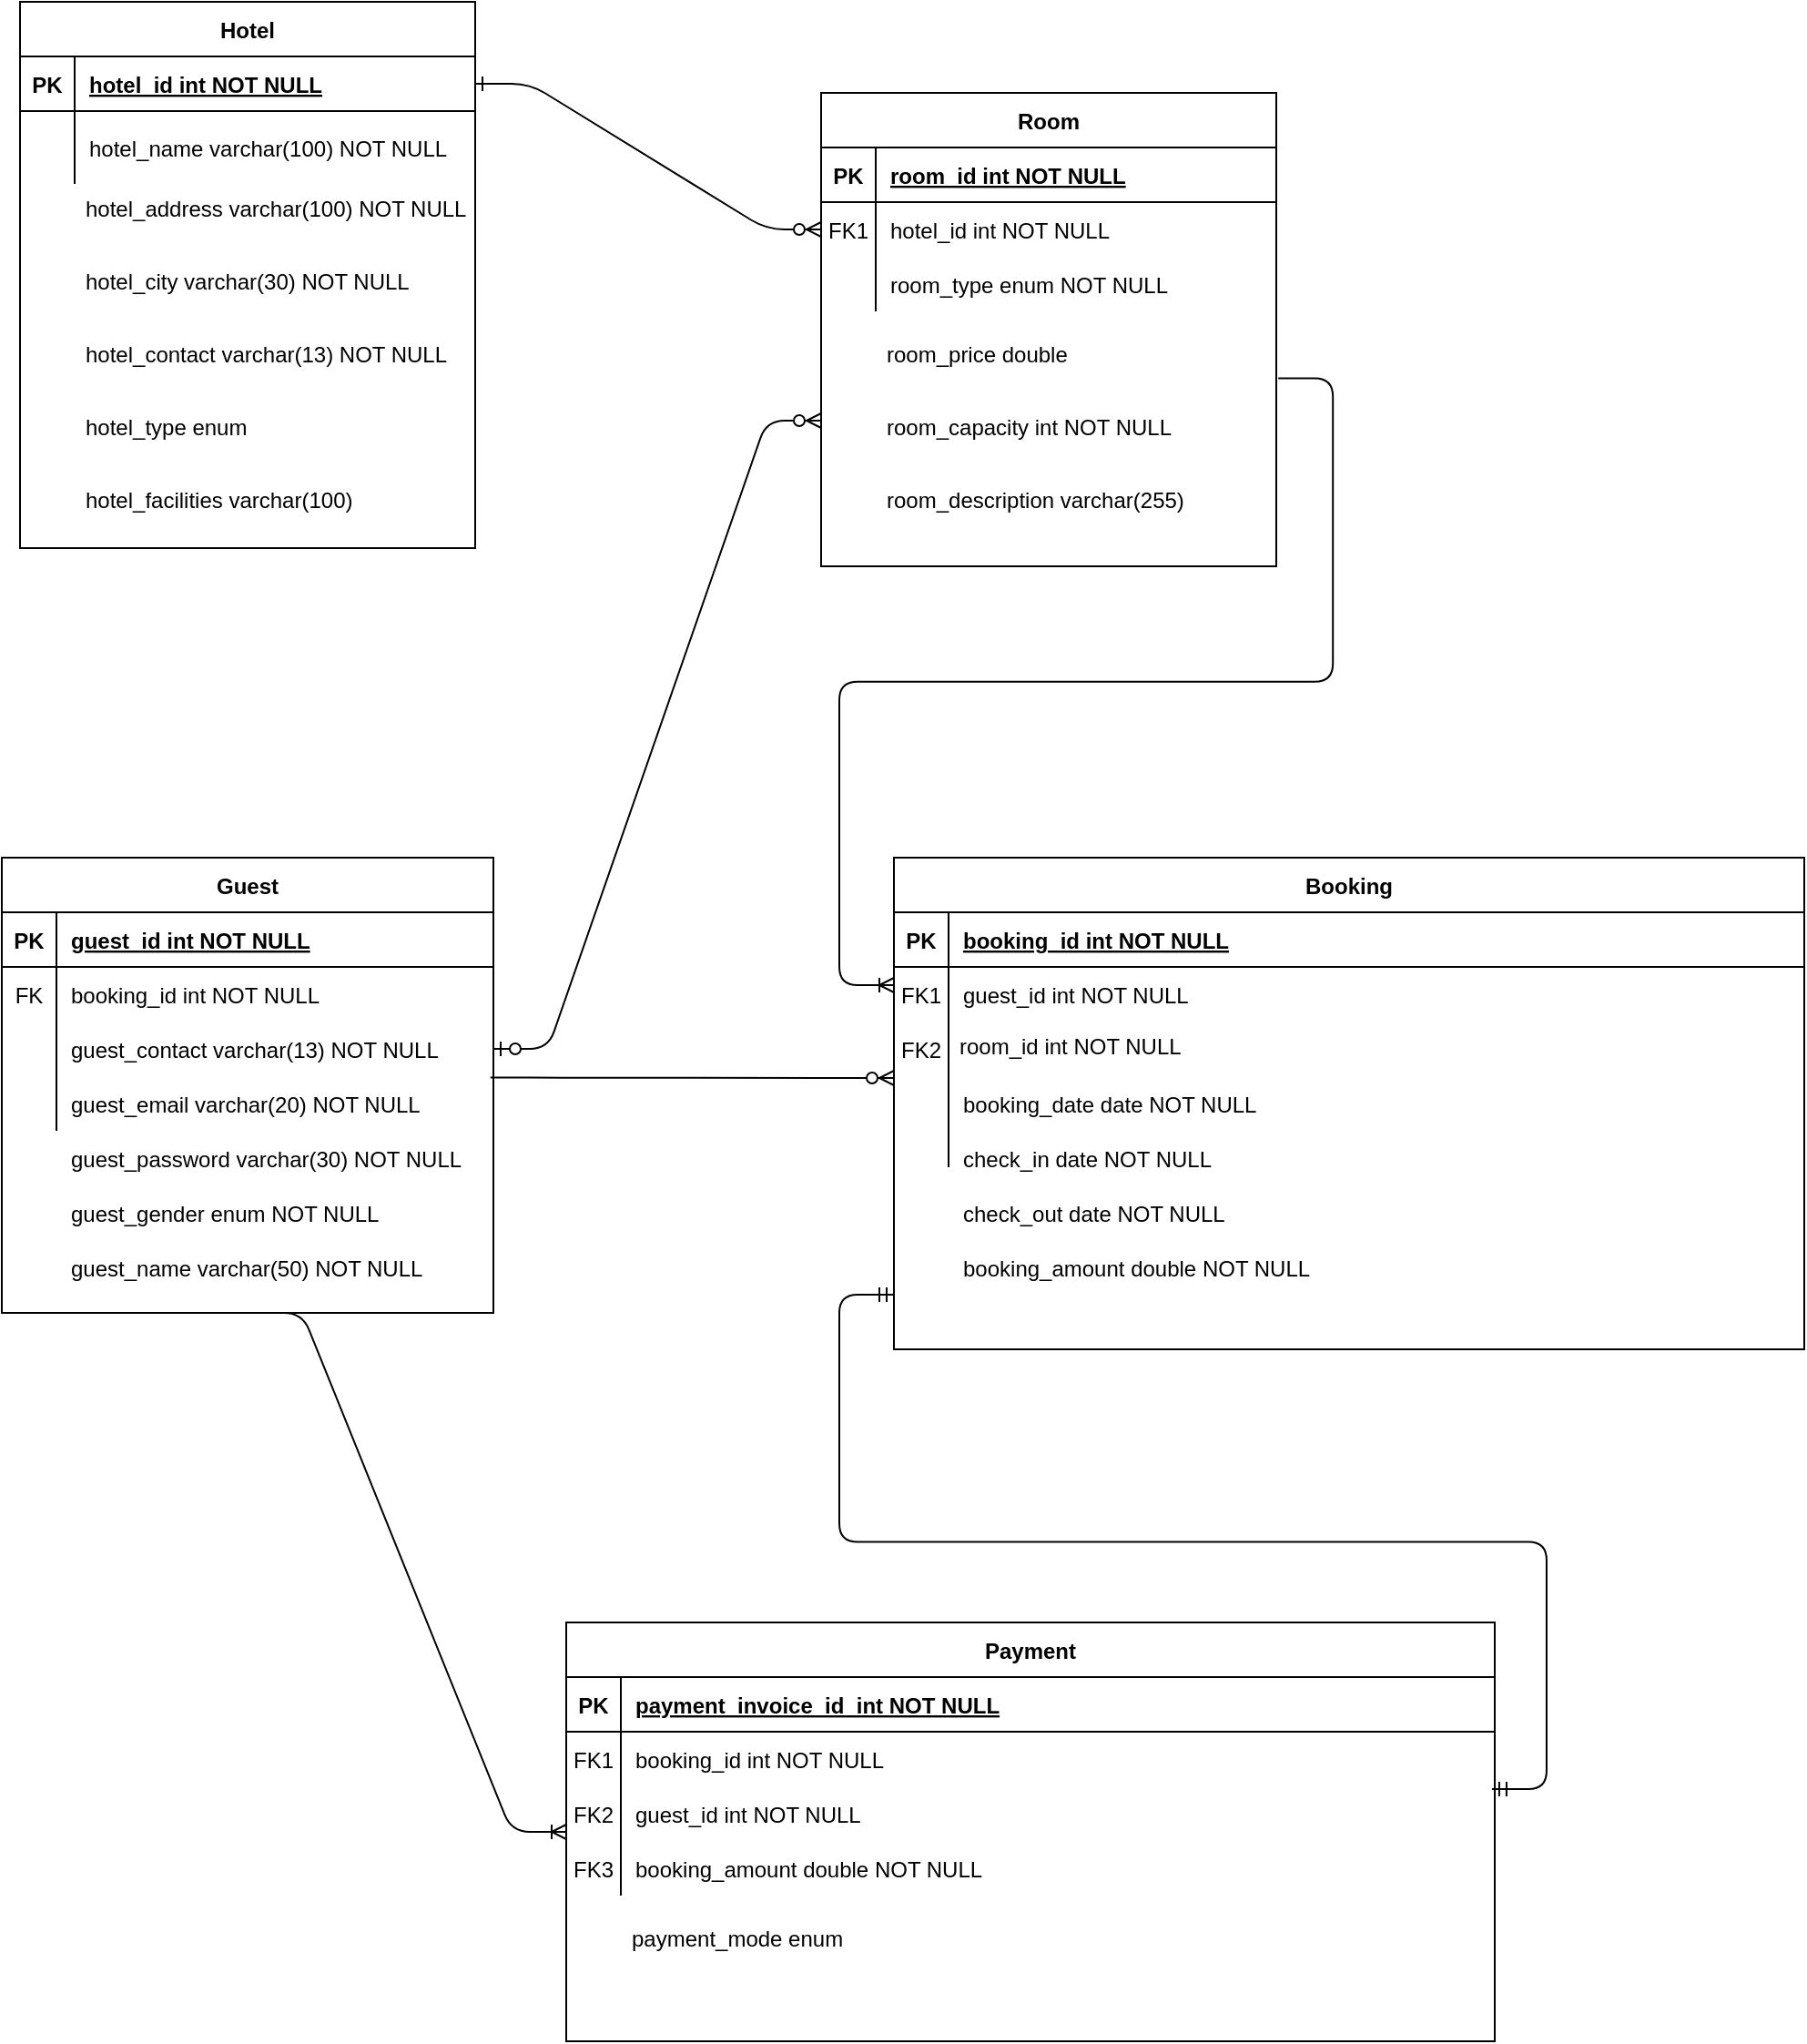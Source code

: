 <mxfile version="15.0.2" type="device"><diagram id="R2lEEEUBdFMjLlhIrx00" name="Page-1"><mxGraphModel dx="1038" dy="532" grid="1" gridSize="10" guides="1" tooltips="1" connect="1" arrows="1" fold="1" page="1" pageScale="1" pageWidth="850" pageHeight="1100" math="0" shadow="0" extFonts="Permanent Marker^https://fonts.googleapis.com/css?family=Permanent+Marker"><root><mxCell id="0"/><mxCell id="1" parent="0"/><mxCell id="C-vyLk0tnHw3VtMMgP7b-1" value="" style="edgeStyle=entityRelationEdgeStyle;endArrow=ERzeroToMany;startArrow=ERone;endFill=1;startFill=0;" parent="1" source="C-vyLk0tnHw3VtMMgP7b-24" target="C-vyLk0tnHw3VtMMgP7b-6" edge="1"><mxGeometry width="100" height="100" relative="1" as="geometry"><mxPoint x="340" y="720" as="sourcePoint"/><mxPoint x="440" y="620" as="targetPoint"/></mxGeometry></mxCell><mxCell id="C-vyLk0tnHw3VtMMgP7b-2" value="Room" style="shape=table;startSize=30;container=1;collapsible=1;childLayout=tableLayout;fixedRows=1;rowLines=0;fontStyle=1;align=center;resizeLast=1;" parent="1" vertex="1"><mxGeometry x="450" y="120" width="250" height="260" as="geometry"/></mxCell><mxCell id="C-vyLk0tnHw3VtMMgP7b-3" value="" style="shape=partialRectangle;collapsible=0;dropTarget=0;pointerEvents=0;fillColor=none;points=[[0,0.5],[1,0.5]];portConstraint=eastwest;top=0;left=0;right=0;bottom=1;" parent="C-vyLk0tnHw3VtMMgP7b-2" vertex="1"><mxGeometry y="30" width="250" height="30" as="geometry"/></mxCell><mxCell id="C-vyLk0tnHw3VtMMgP7b-4" value="PK" style="shape=partialRectangle;overflow=hidden;connectable=0;fillColor=none;top=0;left=0;bottom=0;right=0;fontStyle=1;" parent="C-vyLk0tnHw3VtMMgP7b-3" vertex="1"><mxGeometry width="30" height="30" as="geometry"/></mxCell><mxCell id="C-vyLk0tnHw3VtMMgP7b-5" value="room_id int NOT NULL " style="shape=partialRectangle;overflow=hidden;connectable=0;fillColor=none;top=0;left=0;bottom=0;right=0;align=left;spacingLeft=6;fontStyle=5;" parent="C-vyLk0tnHw3VtMMgP7b-3" vertex="1"><mxGeometry x="30" width="220" height="30" as="geometry"/></mxCell><mxCell id="C-vyLk0tnHw3VtMMgP7b-6" value="" style="shape=partialRectangle;collapsible=0;dropTarget=0;pointerEvents=0;fillColor=none;points=[[0,0.5],[1,0.5]];portConstraint=eastwest;top=0;left=0;right=0;bottom=0;" parent="C-vyLk0tnHw3VtMMgP7b-2" vertex="1"><mxGeometry y="60" width="250" height="30" as="geometry"/></mxCell><mxCell id="C-vyLk0tnHw3VtMMgP7b-7" value="FK1" style="shape=partialRectangle;overflow=hidden;connectable=0;fillColor=none;top=0;left=0;bottom=0;right=0;" parent="C-vyLk0tnHw3VtMMgP7b-6" vertex="1"><mxGeometry width="30" height="30" as="geometry"/></mxCell><mxCell id="C-vyLk0tnHw3VtMMgP7b-8" value="hotel_id int NOT NULL" style="shape=partialRectangle;overflow=hidden;connectable=0;fillColor=none;top=0;left=0;bottom=0;right=0;align=left;spacingLeft=6;" parent="C-vyLk0tnHw3VtMMgP7b-6" vertex="1"><mxGeometry x="30" width="220" height="30" as="geometry"/></mxCell><mxCell id="C-vyLk0tnHw3VtMMgP7b-9" value="" style="shape=partialRectangle;collapsible=0;dropTarget=0;pointerEvents=0;fillColor=none;points=[[0,0.5],[1,0.5]];portConstraint=eastwest;top=0;left=0;right=0;bottom=0;" parent="C-vyLk0tnHw3VtMMgP7b-2" vertex="1"><mxGeometry y="90" width="250" height="30" as="geometry"/></mxCell><mxCell id="C-vyLk0tnHw3VtMMgP7b-10" value="" style="shape=partialRectangle;overflow=hidden;connectable=0;fillColor=none;top=0;left=0;bottom=0;right=0;" parent="C-vyLk0tnHw3VtMMgP7b-9" vertex="1"><mxGeometry width="30" height="30" as="geometry"/></mxCell><mxCell id="C-vyLk0tnHw3VtMMgP7b-11" value="room_type enum NOT NULL" style="shape=partialRectangle;overflow=hidden;connectable=0;fillColor=none;top=0;left=0;bottom=0;right=0;align=left;spacingLeft=6;" parent="C-vyLk0tnHw3VtMMgP7b-9" vertex="1"><mxGeometry x="30" width="220" height="30" as="geometry"/></mxCell><mxCell id="C-vyLk0tnHw3VtMMgP7b-23" value="Hotel" style="shape=table;startSize=30;container=1;collapsible=1;childLayout=tableLayout;fixedRows=1;rowLines=0;fontStyle=1;align=center;resizeLast=1;" parent="1" vertex="1"><mxGeometry x="10" y="70" width="250" height="300" as="geometry"/></mxCell><mxCell id="C-vyLk0tnHw3VtMMgP7b-24" value="" style="shape=partialRectangle;collapsible=0;dropTarget=0;pointerEvents=0;fillColor=none;points=[[0,0.5],[1,0.5]];portConstraint=eastwest;top=0;left=0;right=0;bottom=1;" parent="C-vyLk0tnHw3VtMMgP7b-23" vertex="1"><mxGeometry y="30" width="250" height="30" as="geometry"/></mxCell><mxCell id="C-vyLk0tnHw3VtMMgP7b-25" value="PK" style="shape=partialRectangle;overflow=hidden;connectable=0;fillColor=none;top=0;left=0;bottom=0;right=0;fontStyle=1;" parent="C-vyLk0tnHw3VtMMgP7b-24" vertex="1"><mxGeometry width="30" height="30" as="geometry"/></mxCell><mxCell id="C-vyLk0tnHw3VtMMgP7b-26" value="hotel_id int NOT NULL " style="shape=partialRectangle;overflow=hidden;connectable=0;fillColor=none;top=0;left=0;bottom=0;right=0;align=left;spacingLeft=6;fontStyle=5;" parent="C-vyLk0tnHw3VtMMgP7b-24" vertex="1"><mxGeometry x="30" width="220" height="30" as="geometry"/></mxCell><mxCell id="C-vyLk0tnHw3VtMMgP7b-27" value="" style="shape=partialRectangle;collapsible=0;dropTarget=0;pointerEvents=0;fillColor=none;points=[[0,0.5],[1,0.5]];portConstraint=eastwest;top=0;left=0;right=0;bottom=0;" parent="C-vyLk0tnHw3VtMMgP7b-23" vertex="1"><mxGeometry y="60" width="250" height="40" as="geometry"/></mxCell><mxCell id="C-vyLk0tnHw3VtMMgP7b-28" value="" style="shape=partialRectangle;overflow=hidden;connectable=0;fillColor=none;top=0;left=0;bottom=0;right=0;" parent="C-vyLk0tnHw3VtMMgP7b-27" vertex="1"><mxGeometry width="30" height="40" as="geometry"/></mxCell><mxCell id="C-vyLk0tnHw3VtMMgP7b-29" value="hotel_name varchar(100) NOT NULL" style="shape=partialRectangle;overflow=hidden;connectable=0;fillColor=none;top=0;left=0;bottom=0;right=0;align=left;spacingLeft=6;" parent="C-vyLk0tnHw3VtMMgP7b-27" vertex="1"><mxGeometry x="30" width="220" height="40" as="geometry"/></mxCell><mxCell id="DEWNDJFuzzE-hr1ErIbg-2" value="hotel_address varchar(100) NOT NULL" style="text;strokeColor=none;fillColor=none;spacingLeft=4;spacingRight=4;overflow=hidden;rotatable=0;points=[[0,0.5],[1,0.5]];portConstraint=eastwest;fontSize=12;" parent="1" vertex="1"><mxGeometry x="40" y="170" width="220" height="30" as="geometry"/></mxCell><mxCell id="DEWNDJFuzzE-hr1ErIbg-3" value="hotel_city varchar(30) NOT NULL" style="text;strokeColor=none;fillColor=none;spacingLeft=4;spacingRight=4;overflow=hidden;rotatable=0;points=[[0,0.5],[1,0.5]];portConstraint=eastwest;fontSize=12;" parent="1" vertex="1"><mxGeometry x="40" y="210" width="220" height="30" as="geometry"/></mxCell><mxCell id="DEWNDJFuzzE-hr1ErIbg-4" value="hotel_contact varchar(13) NOT NULL " style="text;strokeColor=none;fillColor=none;spacingLeft=4;spacingRight=4;overflow=hidden;rotatable=0;points=[[0,0.5],[1,0.5]];portConstraint=eastwest;fontSize=12;" parent="1" vertex="1"><mxGeometry x="40" y="250" width="220" height="30" as="geometry"/></mxCell><mxCell id="DEWNDJFuzzE-hr1ErIbg-5" value="hotel_type enum" style="text;strokeColor=none;fillColor=none;spacingLeft=4;spacingRight=4;overflow=hidden;rotatable=0;points=[[0,0.5],[1,0.5]];portConstraint=eastwest;fontSize=12;" parent="1" vertex="1"><mxGeometry x="40" y="290" width="210" height="30" as="geometry"/></mxCell><mxCell id="DEWNDJFuzzE-hr1ErIbg-6" value="hotel_facilities varchar(100)" style="text;strokeColor=none;fillColor=none;spacingLeft=4;spacingRight=4;overflow=hidden;rotatable=0;points=[[0,0.5],[1,0.5]];portConstraint=eastwest;fontSize=12;" parent="1" vertex="1"><mxGeometry x="40" y="330" width="220" height="30" as="geometry"/></mxCell><mxCell id="DEWNDJFuzzE-hr1ErIbg-7" value="room_price double" style="text;strokeColor=none;fillColor=none;spacingLeft=4;spacingRight=4;overflow=hidden;rotatable=0;points=[[0,0.5],[1,0.5]];portConstraint=eastwest;fontSize=12;" parent="1" vertex="1"><mxGeometry x="480" y="250" width="220" height="30" as="geometry"/></mxCell><mxCell id="DEWNDJFuzzE-hr1ErIbg-8" value="room_capacity int NOT NULL" style="text;strokeColor=none;fillColor=none;spacingLeft=4;spacingRight=4;overflow=hidden;rotatable=0;points=[[0,0.5],[1,0.5]];portConstraint=eastwest;fontSize=12;" parent="1" vertex="1"><mxGeometry x="480" y="290" width="220" height="30" as="geometry"/></mxCell><mxCell id="DEWNDJFuzzE-hr1ErIbg-9" value="room_description varchar(255)" style="text;strokeColor=none;fillColor=none;spacingLeft=4;spacingRight=4;overflow=hidden;rotatable=0;points=[[0,0.5],[1,0.5]];portConstraint=eastwest;fontSize=12;" parent="1" vertex="1"><mxGeometry x="480" y="330" width="220" height="30" as="geometry"/></mxCell><mxCell id="DEWNDJFuzzE-hr1ErIbg-10" value="Guest" style="shape=table;startSize=30;container=1;collapsible=1;childLayout=tableLayout;fixedRows=1;rowLines=0;fontStyle=1;align=center;resizeLast=1;" parent="1" vertex="1"><mxGeometry y="540" width="270" height="250" as="geometry"/></mxCell><mxCell id="DEWNDJFuzzE-hr1ErIbg-11" value="" style="shape=partialRectangle;collapsible=0;dropTarget=0;pointerEvents=0;fillColor=none;top=0;left=0;bottom=1;right=0;points=[[0,0.5],[1,0.5]];portConstraint=eastwest;" parent="DEWNDJFuzzE-hr1ErIbg-10" vertex="1"><mxGeometry y="30" width="270" height="30" as="geometry"/></mxCell><mxCell id="DEWNDJFuzzE-hr1ErIbg-12" value="PK" style="shape=partialRectangle;connectable=0;fillColor=none;top=0;left=0;bottom=0;right=0;fontStyle=1;overflow=hidden;" parent="DEWNDJFuzzE-hr1ErIbg-11" vertex="1"><mxGeometry width="30" height="30" as="geometry"/></mxCell><mxCell id="DEWNDJFuzzE-hr1ErIbg-13" value="guest_id int NOT NULL" style="shape=partialRectangle;connectable=0;fillColor=none;top=0;left=0;bottom=0;right=0;align=left;spacingLeft=6;fontStyle=5;overflow=hidden;" parent="DEWNDJFuzzE-hr1ErIbg-11" vertex="1"><mxGeometry x="30" width="240" height="30" as="geometry"/></mxCell><mxCell id="DEWNDJFuzzE-hr1ErIbg-14" value="" style="shape=partialRectangle;collapsible=0;dropTarget=0;pointerEvents=0;fillColor=none;top=0;left=0;bottom=0;right=0;points=[[0,0.5],[1,0.5]];portConstraint=eastwest;" parent="DEWNDJFuzzE-hr1ErIbg-10" vertex="1"><mxGeometry y="60" width="270" height="30" as="geometry"/></mxCell><mxCell id="DEWNDJFuzzE-hr1ErIbg-15" value="FK" style="shape=partialRectangle;connectable=0;fillColor=none;top=0;left=0;bottom=0;right=0;editable=1;overflow=hidden;" parent="DEWNDJFuzzE-hr1ErIbg-14" vertex="1"><mxGeometry width="30" height="30" as="geometry"/></mxCell><mxCell id="DEWNDJFuzzE-hr1ErIbg-16" value="booking_id int NOT NULL" style="shape=partialRectangle;connectable=0;fillColor=none;top=0;left=0;bottom=0;right=0;align=left;spacingLeft=6;overflow=hidden;" parent="DEWNDJFuzzE-hr1ErIbg-14" vertex="1"><mxGeometry x="30" width="240" height="30" as="geometry"/></mxCell><mxCell id="DEWNDJFuzzE-hr1ErIbg-17" value="" style="shape=partialRectangle;collapsible=0;dropTarget=0;pointerEvents=0;fillColor=none;top=0;left=0;bottom=0;right=0;points=[[0,0.5],[1,0.5]];portConstraint=eastwest;" parent="DEWNDJFuzzE-hr1ErIbg-10" vertex="1"><mxGeometry y="90" width="270" height="30" as="geometry"/></mxCell><mxCell id="DEWNDJFuzzE-hr1ErIbg-18" value="" style="shape=partialRectangle;connectable=0;fillColor=none;top=0;left=0;bottom=0;right=0;editable=1;overflow=hidden;" parent="DEWNDJFuzzE-hr1ErIbg-17" vertex="1"><mxGeometry width="30" height="30" as="geometry"/></mxCell><mxCell id="DEWNDJFuzzE-hr1ErIbg-19" value="guest_contact varchar(13) NOT NULL" style="shape=partialRectangle;connectable=0;fillColor=none;top=0;left=0;bottom=0;right=0;align=left;spacingLeft=6;overflow=hidden;" parent="DEWNDJFuzzE-hr1ErIbg-17" vertex="1"><mxGeometry x="30" width="240" height="30" as="geometry"/></mxCell><mxCell id="DEWNDJFuzzE-hr1ErIbg-20" value="" style="shape=partialRectangle;collapsible=0;dropTarget=0;pointerEvents=0;fillColor=none;top=0;left=0;bottom=0;right=0;points=[[0,0.5],[1,0.5]];portConstraint=eastwest;" parent="DEWNDJFuzzE-hr1ErIbg-10" vertex="1"><mxGeometry y="120" width="270" height="30" as="geometry"/></mxCell><mxCell id="DEWNDJFuzzE-hr1ErIbg-21" value="" style="shape=partialRectangle;connectable=0;fillColor=none;top=0;left=0;bottom=0;right=0;editable=1;overflow=hidden;" parent="DEWNDJFuzzE-hr1ErIbg-20" vertex="1"><mxGeometry width="30" height="30" as="geometry"/></mxCell><mxCell id="DEWNDJFuzzE-hr1ErIbg-22" value="guest_email varchar(20) NOT NULL" style="shape=partialRectangle;connectable=0;fillColor=none;top=0;left=0;bottom=0;right=0;align=left;spacingLeft=6;overflow=hidden;" parent="DEWNDJFuzzE-hr1ErIbg-20" vertex="1"><mxGeometry x="30" width="240" height="30" as="geometry"/></mxCell><mxCell id="DEWNDJFuzzE-hr1ErIbg-23" value="guest_password varchar(30) NOT NULL" style="shape=partialRectangle;connectable=0;fillColor=none;top=0;left=0;bottom=0;right=0;align=left;spacingLeft=6;overflow=hidden;" parent="1" vertex="1"><mxGeometry x="30" y="690" width="240" height="30" as="geometry"/></mxCell><mxCell id="DEWNDJFuzzE-hr1ErIbg-24" value="guest_gender enum NOT NULL" style="shape=partialRectangle;connectable=0;fillColor=none;top=0;left=0;bottom=0;right=0;align=left;spacingLeft=6;overflow=hidden;" parent="1" vertex="1"><mxGeometry x="30" y="720" width="240" height="30" as="geometry"/></mxCell><mxCell id="DEWNDJFuzzE-hr1ErIbg-25" value="Booking" style="shape=table;startSize=30;container=1;collapsible=1;childLayout=tableLayout;fixedRows=1;rowLines=0;fontStyle=1;align=center;resizeLast=1;" parent="1" vertex="1"><mxGeometry x="490" y="540" width="500" height="270" as="geometry"/></mxCell><mxCell id="DEWNDJFuzzE-hr1ErIbg-26" value="" style="shape=partialRectangle;collapsible=0;dropTarget=0;pointerEvents=0;fillColor=none;top=0;left=0;bottom=1;right=0;points=[[0,0.5],[1,0.5]];portConstraint=eastwest;" parent="DEWNDJFuzzE-hr1ErIbg-25" vertex="1"><mxGeometry y="30" width="500" height="30" as="geometry"/></mxCell><mxCell id="DEWNDJFuzzE-hr1ErIbg-27" value="PK" style="shape=partialRectangle;connectable=0;fillColor=none;top=0;left=0;bottom=0;right=0;fontStyle=1;overflow=hidden;" parent="DEWNDJFuzzE-hr1ErIbg-26" vertex="1"><mxGeometry width="30" height="30" as="geometry"/></mxCell><mxCell id="DEWNDJFuzzE-hr1ErIbg-28" value="booking_id int NOT NULL" style="shape=partialRectangle;connectable=0;fillColor=none;top=0;left=0;bottom=0;right=0;align=left;spacingLeft=6;fontStyle=5;overflow=hidden;" parent="DEWNDJFuzzE-hr1ErIbg-26" vertex="1"><mxGeometry x="30" width="470" height="30" as="geometry"/></mxCell><mxCell id="DEWNDJFuzzE-hr1ErIbg-29" value="" style="shape=partialRectangle;collapsible=0;dropTarget=0;pointerEvents=0;fillColor=none;top=0;left=0;bottom=0;right=0;points=[[0,0.5],[1,0.5]];portConstraint=eastwest;" parent="DEWNDJFuzzE-hr1ErIbg-25" vertex="1"><mxGeometry y="60" width="500" height="30" as="geometry"/></mxCell><mxCell id="DEWNDJFuzzE-hr1ErIbg-30" value="FK1" style="shape=partialRectangle;connectable=0;fillColor=none;top=0;left=0;bottom=0;right=0;editable=1;overflow=hidden;" parent="DEWNDJFuzzE-hr1ErIbg-29" vertex="1"><mxGeometry width="30" height="30" as="geometry"/></mxCell><mxCell id="DEWNDJFuzzE-hr1ErIbg-31" value="" style="shape=partialRectangle;connectable=0;fillColor=none;top=0;left=0;bottom=0;right=0;align=left;spacingLeft=6;overflow=hidden;" parent="DEWNDJFuzzE-hr1ErIbg-29" vertex="1"><mxGeometry x="30" width="470" height="30" as="geometry"/></mxCell><mxCell id="DEWNDJFuzzE-hr1ErIbg-32" value="" style="shape=partialRectangle;collapsible=0;dropTarget=0;pointerEvents=0;fillColor=none;top=0;left=0;bottom=0;right=0;points=[[0,0.5],[1,0.5]];portConstraint=eastwest;" parent="DEWNDJFuzzE-hr1ErIbg-25" vertex="1"><mxGeometry y="90" width="500" height="30" as="geometry"/></mxCell><mxCell id="DEWNDJFuzzE-hr1ErIbg-33" value="FK2" style="shape=partialRectangle;connectable=0;fillColor=none;top=0;left=0;bottom=0;right=0;editable=1;overflow=hidden;" parent="DEWNDJFuzzE-hr1ErIbg-32" vertex="1"><mxGeometry width="30" height="30" as="geometry"/></mxCell><mxCell id="DEWNDJFuzzE-hr1ErIbg-34" value="" style="shape=partialRectangle;connectable=0;fillColor=none;top=0;left=0;bottom=0;right=0;align=left;spacingLeft=6;overflow=hidden;" parent="DEWNDJFuzzE-hr1ErIbg-32" vertex="1"><mxGeometry x="30" width="470" height="30" as="geometry"/></mxCell><mxCell id="DEWNDJFuzzE-hr1ErIbg-35" value="" style="shape=partialRectangle;collapsible=0;dropTarget=0;pointerEvents=0;fillColor=none;top=0;left=0;bottom=0;right=0;points=[[0,0.5],[1,0.5]];portConstraint=eastwest;" parent="DEWNDJFuzzE-hr1ErIbg-25" vertex="1"><mxGeometry y="120" width="500" height="50" as="geometry"/></mxCell><mxCell id="DEWNDJFuzzE-hr1ErIbg-36" value="" style="shape=partialRectangle;connectable=0;fillColor=none;top=0;left=0;bottom=0;right=0;editable=1;overflow=hidden;" parent="DEWNDJFuzzE-hr1ErIbg-35" vertex="1"><mxGeometry width="30" height="50" as="geometry"/></mxCell><mxCell id="DEWNDJFuzzE-hr1ErIbg-37" value="" style="shape=partialRectangle;connectable=0;fillColor=none;top=0;left=0;bottom=0;right=0;align=left;spacingLeft=6;overflow=hidden;" parent="DEWNDJFuzzE-hr1ErIbg-35" vertex="1"><mxGeometry x="30" width="470" height="50" as="geometry"/></mxCell><mxCell id="DEWNDJFuzzE-hr1ErIbg-38" value="" style="edgeStyle=entityRelationEdgeStyle;fontSize=12;html=1;endArrow=ERzeroToMany;endFill=1;exitX=0.994;exitY=1.027;exitDx=0;exitDy=0;exitPerimeter=0;" parent="1" source="DEWNDJFuzzE-hr1ErIbg-17" edge="1"><mxGeometry width="100" height="100" relative="1" as="geometry"><mxPoint x="370" y="590" as="sourcePoint"/><mxPoint x="490" y="661" as="targetPoint"/></mxGeometry></mxCell><mxCell id="DEWNDJFuzzE-hr1ErIbg-39" value="" style="shape=partialRectangle;collapsible=0;dropTarget=0;pointerEvents=0;fillColor=none;top=0;left=0;bottom=0;right=0;points=[[0,0.5],[1,0.5]];portConstraint=eastwest;" parent="1" vertex="1"><mxGeometry x="490" y="720" width="490" height="30" as="geometry"/></mxCell><mxCell id="DEWNDJFuzzE-hr1ErIbg-40" value="" style="shape=partialRectangle;connectable=0;fillColor=none;top=0;left=0;bottom=0;right=0;editable=1;overflow=hidden;" parent="DEWNDJFuzzE-hr1ErIbg-39" vertex="1"><mxGeometry width="38.684" height="30" as="geometry"/></mxCell><mxCell id="DEWNDJFuzzE-hr1ErIbg-41" value="check_out date NOT NULL" style="shape=partialRectangle;connectable=0;fillColor=none;top=0;left=0;bottom=0;right=0;align=left;spacingLeft=6;overflow=hidden;" parent="DEWNDJFuzzE-hr1ErIbg-39" vertex="1"><mxGeometry x="30" width="460" height="30" as="geometry"/></mxCell><mxCell id="DEWNDJFuzzE-hr1ErIbg-42" value="" style="shape=partialRectangle;collapsible=0;dropTarget=0;pointerEvents=0;fillColor=none;top=0;left=0;bottom=0;right=0;points=[[0,0.5],[1,0.5]];portConstraint=eastwest;" parent="1" vertex="1"><mxGeometry x="490" y="750" width="380" height="30" as="geometry"/></mxCell><mxCell id="DEWNDJFuzzE-hr1ErIbg-43" value="" style="shape=partialRectangle;connectable=0;fillColor=none;top=0;left=0;bottom=0;right=0;editable=1;overflow=hidden;" parent="DEWNDJFuzzE-hr1ErIbg-42" vertex="1"><mxGeometry width="30" height="30" as="geometry"/></mxCell><mxCell id="DEWNDJFuzzE-hr1ErIbg-44" value="booking_amount double NOT NULL" style="shape=partialRectangle;connectable=0;fillColor=none;top=0;left=0;bottom=0;right=0;align=left;spacingLeft=6;overflow=hidden;" parent="DEWNDJFuzzE-hr1ErIbg-42" vertex="1"><mxGeometry x="30" width="350" height="30" as="geometry"/></mxCell><mxCell id="DEWNDJFuzzE-hr1ErIbg-45" value="" style="edgeStyle=entityRelationEdgeStyle;fontSize=12;html=1;endArrow=ERzeroToMany;startArrow=ERzeroToOne;" parent="1" source="DEWNDJFuzzE-hr1ErIbg-17" edge="1"><mxGeometry width="100" height="100" relative="1" as="geometry"><mxPoint x="370" y="590" as="sourcePoint"/><mxPoint x="450" y="300" as="targetPoint"/></mxGeometry></mxCell><mxCell id="DEWNDJFuzzE-hr1ErIbg-47" value="" style="edgeStyle=entityRelationEdgeStyle;fontSize=12;html=1;endArrow=ERoneToMany;exitX=1.005;exitY=0.893;exitDx=0;exitDy=0;exitPerimeter=0;" parent="1" source="DEWNDJFuzzE-hr1ErIbg-7" edge="1"><mxGeometry width="100" height="100" relative="1" as="geometry"><mxPoint x="710" y="280" as="sourcePoint"/><mxPoint x="490" y="610" as="targetPoint"/></mxGeometry></mxCell><mxCell id="DEWNDJFuzzE-hr1ErIbg-50" value="guest_id int NOT NULL" style="shape=partialRectangle;connectable=0;fillColor=none;top=0;left=0;bottom=0;right=0;align=left;spacingLeft=6;overflow=hidden;" parent="1" vertex="1"><mxGeometry x="520" y="600" width="470" height="30" as="geometry"/></mxCell><mxCell id="DEWNDJFuzzE-hr1ErIbg-51" value="booking_date date NOT NULL" style="shape=partialRectangle;connectable=0;fillColor=none;top=0;left=0;bottom=0;right=0;align=left;spacingLeft=6;overflow=hidden;" parent="1" vertex="1"><mxGeometry x="520" y="660" width="470" height="30" as="geometry"/></mxCell><mxCell id="DEWNDJFuzzE-hr1ErIbg-52" value="room_id int NOT NULL" style="text;strokeColor=none;fillColor=none;spacingLeft=4;spacingRight=4;overflow=hidden;rotatable=0;points=[[0,0.5],[1,0.5]];portConstraint=eastwest;fontSize=12;" parent="1" vertex="1"><mxGeometry x="520" y="630" width="320" height="30" as="geometry"/></mxCell><mxCell id="DEWNDJFuzzE-hr1ErIbg-53" value="check_in date NOT NULL" style="shape=partialRectangle;connectable=0;fillColor=none;top=0;left=0;bottom=0;right=0;align=left;spacingLeft=6;overflow=hidden;" parent="1" vertex="1"><mxGeometry x="520" y="690" width="470" height="30" as="geometry"/></mxCell><mxCell id="DEWNDJFuzzE-hr1ErIbg-56" value="guest_name varchar(50) NOT NULL" style="shape=partialRectangle;connectable=0;fillColor=none;top=0;left=0;bottom=0;right=0;align=left;spacingLeft=6;overflow=hidden;" parent="1" vertex="1"><mxGeometry x="30" y="750" width="240" height="30" as="geometry"/></mxCell><mxCell id="DEWNDJFuzzE-hr1ErIbg-57" value="Payment" style="shape=table;startSize=30;container=1;collapsible=1;childLayout=tableLayout;fixedRows=1;rowLines=0;fontStyle=1;align=center;resizeLast=1;" parent="1" vertex="1"><mxGeometry x="310" y="960" width="510" height="230" as="geometry"/></mxCell><mxCell id="DEWNDJFuzzE-hr1ErIbg-58" value="" style="shape=partialRectangle;collapsible=0;dropTarget=0;pointerEvents=0;fillColor=none;top=0;left=0;bottom=1;right=0;points=[[0,0.5],[1,0.5]];portConstraint=eastwest;" parent="DEWNDJFuzzE-hr1ErIbg-57" vertex="1"><mxGeometry y="30" width="510" height="30" as="geometry"/></mxCell><mxCell id="DEWNDJFuzzE-hr1ErIbg-59" value="PK" style="shape=partialRectangle;connectable=0;fillColor=none;top=0;left=0;bottom=0;right=0;fontStyle=1;overflow=hidden;" parent="DEWNDJFuzzE-hr1ErIbg-58" vertex="1"><mxGeometry width="30" height="30" as="geometry"/></mxCell><mxCell id="DEWNDJFuzzE-hr1ErIbg-60" value="payment_invoice_id  int NOT NULL" style="shape=partialRectangle;connectable=0;fillColor=none;top=0;left=0;bottom=0;right=0;align=left;spacingLeft=6;fontStyle=5;overflow=hidden;" parent="DEWNDJFuzzE-hr1ErIbg-58" vertex="1"><mxGeometry x="30" width="480" height="30" as="geometry"/></mxCell><mxCell id="DEWNDJFuzzE-hr1ErIbg-61" value="" style="shape=partialRectangle;collapsible=0;dropTarget=0;pointerEvents=0;fillColor=none;top=0;left=0;bottom=0;right=0;points=[[0,0.5],[1,0.5]];portConstraint=eastwest;" parent="DEWNDJFuzzE-hr1ErIbg-57" vertex="1"><mxGeometry y="60" width="510" height="30" as="geometry"/></mxCell><mxCell id="DEWNDJFuzzE-hr1ErIbg-62" value="FK1" style="shape=partialRectangle;connectable=0;fillColor=none;top=0;left=0;bottom=0;right=0;editable=1;overflow=hidden;" parent="DEWNDJFuzzE-hr1ErIbg-61" vertex="1"><mxGeometry width="30" height="30" as="geometry"/></mxCell><mxCell id="DEWNDJFuzzE-hr1ErIbg-63" value="booking_id int NOT NULL" style="shape=partialRectangle;connectable=0;fillColor=none;top=0;left=0;bottom=0;right=0;align=left;spacingLeft=6;overflow=hidden;" parent="DEWNDJFuzzE-hr1ErIbg-61" vertex="1"><mxGeometry x="30" width="480" height="30" as="geometry"/></mxCell><mxCell id="DEWNDJFuzzE-hr1ErIbg-64" value="" style="shape=partialRectangle;collapsible=0;dropTarget=0;pointerEvents=0;fillColor=none;top=0;left=0;bottom=0;right=0;points=[[0,0.5],[1,0.5]];portConstraint=eastwest;" parent="DEWNDJFuzzE-hr1ErIbg-57" vertex="1"><mxGeometry y="90" width="510" height="30" as="geometry"/></mxCell><mxCell id="DEWNDJFuzzE-hr1ErIbg-65" value="FK2" style="shape=partialRectangle;connectable=0;fillColor=none;top=0;left=0;bottom=0;right=0;editable=1;overflow=hidden;" parent="DEWNDJFuzzE-hr1ErIbg-64" vertex="1"><mxGeometry width="30" height="30" as="geometry"/></mxCell><mxCell id="DEWNDJFuzzE-hr1ErIbg-66" value="guest_id int NOT NULL" style="shape=partialRectangle;connectable=0;fillColor=none;top=0;left=0;bottom=0;right=0;align=left;spacingLeft=6;overflow=hidden;" parent="DEWNDJFuzzE-hr1ErIbg-64" vertex="1"><mxGeometry x="30" width="480" height="30" as="geometry"/></mxCell><mxCell id="DEWNDJFuzzE-hr1ErIbg-67" value="" style="shape=partialRectangle;collapsible=0;dropTarget=0;pointerEvents=0;fillColor=none;top=0;left=0;bottom=0;right=0;points=[[0,0.5],[1,0.5]];portConstraint=eastwest;" parent="DEWNDJFuzzE-hr1ErIbg-57" vertex="1"><mxGeometry y="120" width="510" height="30" as="geometry"/></mxCell><mxCell id="DEWNDJFuzzE-hr1ErIbg-68" value="FK3" style="shape=partialRectangle;connectable=0;fillColor=none;top=0;left=0;bottom=0;right=0;editable=1;overflow=hidden;" parent="DEWNDJFuzzE-hr1ErIbg-67" vertex="1"><mxGeometry width="30" height="30" as="geometry"/></mxCell><mxCell id="DEWNDJFuzzE-hr1ErIbg-69" value="booking_amount double NOT NULL" style="shape=partialRectangle;connectable=0;fillColor=none;top=0;left=0;bottom=0;right=0;align=left;spacingLeft=6;overflow=hidden;" parent="DEWNDJFuzzE-hr1ErIbg-67" vertex="1"><mxGeometry x="30" width="480" height="30" as="geometry"/></mxCell><mxCell id="DEWNDJFuzzE-hr1ErIbg-70" value="payment_mode enum" style="text;strokeColor=none;fillColor=none;spacingLeft=4;spacingRight=4;overflow=hidden;rotatable=0;points=[[0,0.5],[1,0.5]];portConstraint=eastwest;fontSize=12;" parent="1" vertex="1"><mxGeometry x="340" y="1120" width="390" height="30" as="geometry"/></mxCell><mxCell id="DEWNDJFuzzE-hr1ErIbg-71" value="" style="edgeStyle=entityRelationEdgeStyle;fontSize=12;html=1;endArrow=ERoneToMany;exitX=0.5;exitY=1;exitDx=0;exitDy=0;entryX=0;entryY=0.5;entryDx=0;entryDy=0;" parent="1" source="DEWNDJFuzzE-hr1ErIbg-10" target="DEWNDJFuzzE-hr1ErIbg-57" edge="1"><mxGeometry width="100" height="100" relative="1" as="geometry"><mxPoint x="390" y="900" as="sourcePoint"/><mxPoint x="490" y="800" as="targetPoint"/></mxGeometry></mxCell><mxCell id="DEWNDJFuzzE-hr1ErIbg-72" value="" style="edgeStyle=entityRelationEdgeStyle;fontSize=12;html=1;endArrow=ERmandOne;startArrow=ERmandOne;exitX=0.997;exitY=0.048;exitDx=0;exitDy=0;exitPerimeter=0;" parent="1" source="DEWNDJFuzzE-hr1ErIbg-64" edge="1"><mxGeometry width="100" height="100" relative="1" as="geometry"><mxPoint x="820" y="1130" as="sourcePoint"/><mxPoint x="490" y="780" as="targetPoint"/></mxGeometry></mxCell></root></mxGraphModel></diagram></mxfile>